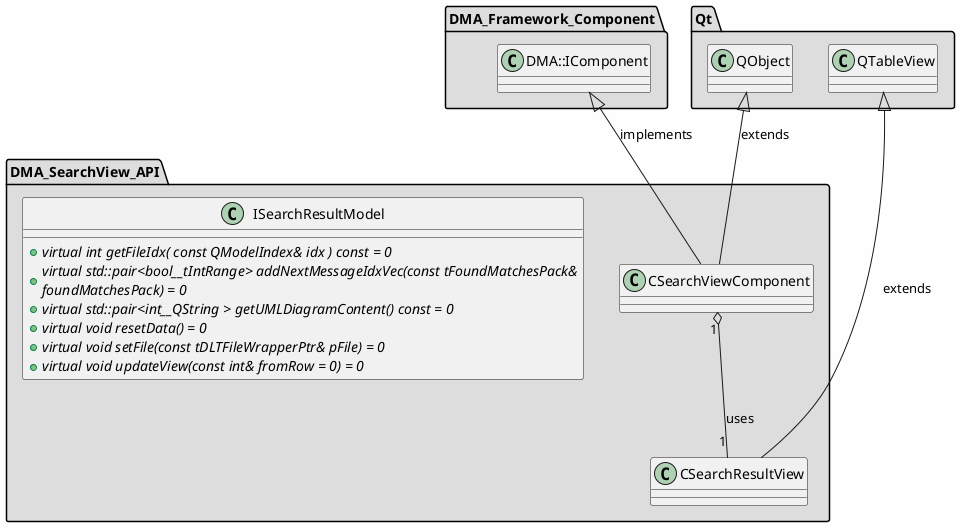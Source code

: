
@startuml

skinparam backgroundColor #FEFEFE
skinparam wrapWidth 600
package "DMA_Framework_Component" #DDDDDD
{

class "DMA::IComponent"
{
}

}

package "DMA_SearchView_API" #DDDDDD
{

class "CSearchResultView"
{
}

class "CSearchViewComponent"
{
}

class "ISearchResultModel"
{
    + {abstract} virtual int getFileIdx( const QModelIndex& idx ) const = 0
    + {abstract} virtual std::pair<bool__tIntRange> addNextMessageIdxVec(const tFoundMatchesPack& foundMatchesPack) = 0
    + {abstract} virtual std::pair<int__QString > getUMLDiagramContent() const = 0
    + {abstract} virtual void resetData() = 0
    + {abstract} virtual void setFile(const tDLTFileWrapperPtr& pFile) = 0
    + {abstract} virtual void updateView(const int& fromRow = 0) = 0
}

}

package "Qt" #DDDDDD
{

class "QObject"
{
}

class "QTableView"
{
}

}

'====================Inheritance section====================
QTableView <|-- CSearchResultView : extends
DMA::IComponent <|-- CSearchViewComponent : implements
QObject <|-- CSearchViewComponent : extends

'====================Dependencies section====================
CSearchViewComponent "1" o-- "1" CSearchResultView : uses

@enduml